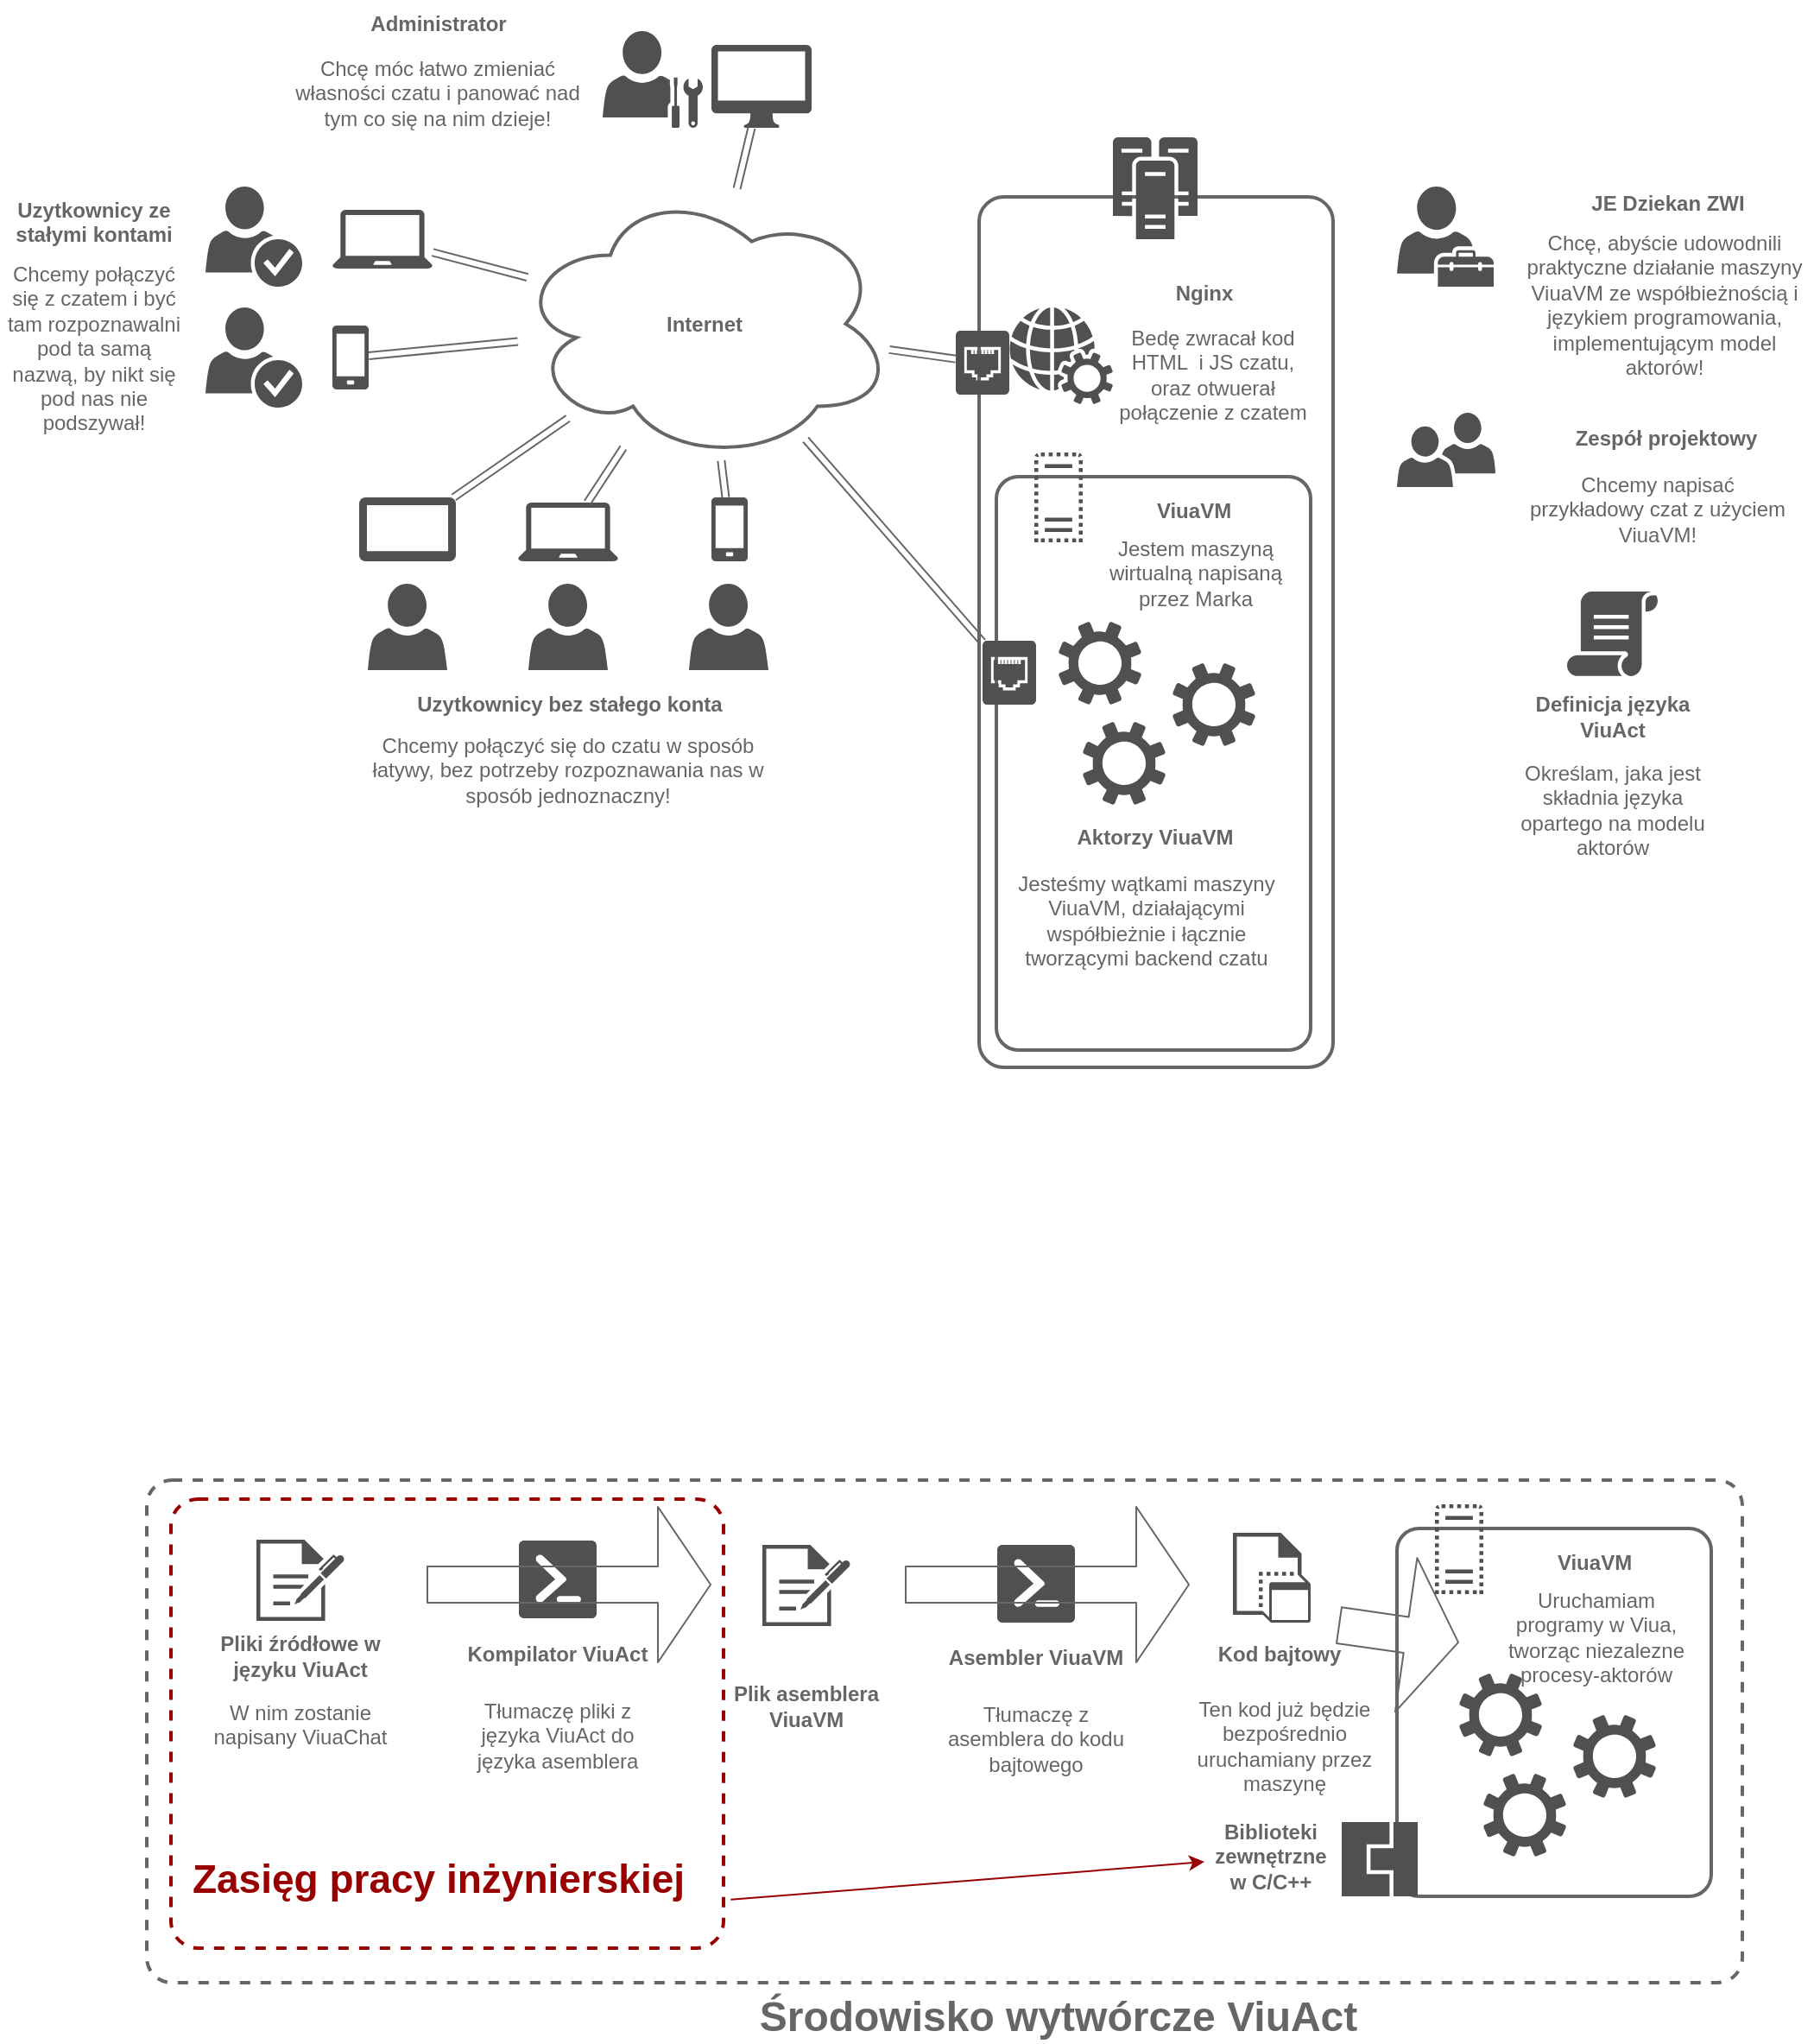 <mxfile version="10.1.2" type="device"><diagram id="2QLskTdIYCJ4zPzR9SoX" name="Page-1"><mxGraphModel dx="864" dy="518" grid="1" gridSize="10" guides="1" tooltips="1" connect="1" arrows="1" fold="1" page="1" pageScale="1" pageWidth="1169" pageHeight="827" math="0" shadow="0"><root><mxCell id="0"/><mxCell id="1" parent="0"/><mxCell id="F7X2ibyrg1-VCnGBqFjj-90" value="" style="rounded=1;whiteSpace=wrap;html=1;strokeColor=#666666;strokeWidth=2;fontColor=#666666;arcSize=5;dashed=1;" vertex="1" parent="1"><mxGeometry x="106" y="869" width="924" height="291" as="geometry"/></mxCell><mxCell id="F7X2ibyrg1-VCnGBqFjj-16" value="" style="rounded=1;whiteSpace=wrap;html=1;arcSize=7;direction=south;strokeColor=#666666;strokeWidth=2;" vertex="1" parent="1"><mxGeometry x="588" y="126" width="205" height="504" as="geometry"/></mxCell><mxCell id="F7X2ibyrg1-VCnGBqFjj-1" value="" style="shadow=0;dashed=0;html=1;strokeColor=none;fillColor=#505050;labelPosition=center;verticalLabelPosition=bottom;verticalAlign=top;outlineConnect=0;align=center;shape=mxgraph.office.users.user;" vertex="1" parent="1"><mxGeometry x="327" y="350" width="46" height="50" as="geometry"/></mxCell><mxCell id="F7X2ibyrg1-VCnGBqFjj-2" value="" style="shadow=0;dashed=0;html=1;strokeColor=none;fillColor=#505050;labelPosition=center;verticalLabelPosition=bottom;verticalAlign=top;outlineConnect=0;align=center;shape=mxgraph.office.users.user;" vertex="1" parent="1"><mxGeometry x="234" y="350" width="46" height="50" as="geometry"/></mxCell><mxCell id="F7X2ibyrg1-VCnGBqFjj-4" value="" style="shadow=0;dashed=0;html=1;strokeColor=none;fillColor=#505050;labelPosition=center;verticalLabelPosition=bottom;verticalAlign=top;outlineConnect=0;align=center;shape=mxgraph.office.users.administrator;" vertex="1" parent="1"><mxGeometry x="370" y="30" width="58" height="56" as="geometry"/></mxCell><mxCell id="F7X2ibyrg1-VCnGBqFjj-5" value="" style="shadow=0;dashed=0;html=1;strokeColor=none;fillColor=#505050;labelPosition=center;verticalLabelPosition=bottom;verticalAlign=top;outlineConnect=0;align=center;shape=mxgraph.office.users.user;" vertex="1" parent="1"><mxGeometry x="420" y="350" width="46" height="50" as="geometry"/></mxCell><mxCell id="F7X2ibyrg1-VCnGBqFjj-6" value="" style="shadow=0;dashed=0;html=1;strokeColor=none;fillColor=#505050;labelPosition=center;verticalLabelPosition=bottom;verticalAlign=top;outlineConnect=0;align=center;shape=mxgraph.office.users.credentials;" vertex="1" parent="1"><mxGeometry x="140" y="190" width="56" height="58" as="geometry"/></mxCell><mxCell id="F7X2ibyrg1-VCnGBqFjj-7" value="" style="shadow=0;dashed=0;html=1;strokeColor=none;fillColor=#505050;labelPosition=center;verticalLabelPosition=bottom;verticalAlign=top;outlineConnect=0;align=center;shape=mxgraph.office.users.credentials;" vertex="1" parent="1"><mxGeometry x="140" y="120" width="56" height="58" as="geometry"/></mxCell><mxCell id="F7X2ibyrg1-VCnGBqFjj-9" value="" style="shadow=0;dashed=0;html=1;strokeColor=none;fillColor=#505050;labelPosition=center;verticalLabelPosition=bottom;verticalAlign=top;outlineConnect=0;align=center;shape=mxgraph.office.devices.cell_phone_generic;" vertex="1" parent="1"><mxGeometry x="433" y="300" width="21" height="37" as="geometry"/></mxCell><mxCell id="F7X2ibyrg1-VCnGBqFjj-10" value="" style="shadow=0;dashed=0;html=1;strokeColor=none;fillColor=#505050;labelPosition=center;verticalLabelPosition=bottom;verticalAlign=top;outlineConnect=0;align=center;shape=mxgraph.office.devices.laptop;" vertex="1" parent="1"><mxGeometry x="321" y="303" width="58" height="34" as="geometry"/></mxCell><mxCell id="F7X2ibyrg1-VCnGBqFjj-11" value="" style="shadow=0;dashed=0;html=1;strokeColor=none;fillColor=#505050;labelPosition=center;verticalLabelPosition=bottom;verticalAlign=top;outlineConnect=0;align=center;shape=mxgraph.office.devices.tablet_android;" vertex="1" parent="1"><mxGeometry x="229" y="300" width="56" height="37" as="geometry"/></mxCell><mxCell id="F7X2ibyrg1-VCnGBqFjj-12" value="" style="shadow=0;dashed=0;html=1;strokeColor=none;fillColor=#505050;labelPosition=center;verticalLabelPosition=bottom;verticalAlign=top;outlineConnect=0;align=center;shape=mxgraph.office.devices.cell_phone_generic;" vertex="1" parent="1"><mxGeometry x="213.5" y="200.5" width="21" height="37" as="geometry"/></mxCell><mxCell id="F7X2ibyrg1-VCnGBqFjj-13" value="" style="shadow=0;dashed=0;html=1;strokeColor=none;fillColor=#505050;labelPosition=center;verticalLabelPosition=bottom;verticalAlign=top;outlineConnect=0;align=center;shape=mxgraph.office.devices.laptop;" vertex="1" parent="1"><mxGeometry x="213.5" y="133.5" width="58" height="34" as="geometry"/></mxCell><mxCell id="F7X2ibyrg1-VCnGBqFjj-14" value="" style="shadow=0;dashed=0;html=1;strokeColor=none;fillColor=#505050;labelPosition=center;verticalLabelPosition=bottom;verticalAlign=top;outlineConnect=0;align=center;shape=mxgraph.office.devices.mac_client;" vertex="1" parent="1"><mxGeometry x="433" y="38" width="58" height="48" as="geometry"/></mxCell><mxCell id="F7X2ibyrg1-VCnGBqFjj-15" value="" style="shadow=0;dashed=0;html=1;strokeColor=none;fillColor=#505050;labelPosition=center;verticalLabelPosition=bottom;verticalAlign=top;outlineConnect=0;align=center;shape=mxgraph.office.servers.cluster_server;" vertex="1" parent="1"><mxGeometry x="665.5" y="91.5" width="49" height="59" as="geometry"/></mxCell><mxCell id="F7X2ibyrg1-VCnGBqFjj-19" value="Internet" style="ellipse;shape=cloud;whiteSpace=wrap;html=1;strokeColor=#666666;strokeWidth=2;fontColor=#666666;fontStyle=1" vertex="1" parent="1"><mxGeometry x="320" y="120" width="218" height="159" as="geometry"/></mxCell><mxCell id="F7X2ibyrg1-VCnGBqFjj-20" value="" style="shape=link;html=1;jettySize=auto;orthogonalLoop=1;fontColor=#666666;strokeColor=#666666;" edge="1" parent="1" source="F7X2ibyrg1-VCnGBqFjj-12" target="F7X2ibyrg1-VCnGBqFjj-19"><mxGeometry width="50" height="50" relative="1" as="geometry"><mxPoint x="260" y="250" as="sourcePoint"/><mxPoint x="310" y="200" as="targetPoint"/></mxGeometry></mxCell><mxCell id="F7X2ibyrg1-VCnGBqFjj-21" value="" style="shape=link;html=1;jettySize=auto;orthogonalLoop=1;fontColor=#666666;strokeColor=#666666;" edge="1" parent="1" source="F7X2ibyrg1-VCnGBqFjj-11" target="F7X2ibyrg1-VCnGBqFjj-19"><mxGeometry width="50" height="50" relative="1" as="geometry"><mxPoint x="257" y="293" as="sourcePoint"/><mxPoint x="307" y="243" as="targetPoint"/></mxGeometry></mxCell><mxCell id="F7X2ibyrg1-VCnGBqFjj-22" value="" style="shape=link;html=1;jettySize=auto;orthogonalLoop=1;fontColor=#666666;strokeColor=#666666;" edge="1" parent="1" source="F7X2ibyrg1-VCnGBqFjj-10" target="F7X2ibyrg1-VCnGBqFjj-19"><mxGeometry width="50" height="50" relative="1" as="geometry"><mxPoint x="140" y="470" as="sourcePoint"/><mxPoint x="190" y="420" as="targetPoint"/></mxGeometry></mxCell><mxCell id="F7X2ibyrg1-VCnGBqFjj-23" value="" style="shape=link;html=1;jettySize=auto;orthogonalLoop=1;fontColor=#666666;strokeColor=#666666;" edge="1" parent="1" source="F7X2ibyrg1-VCnGBqFjj-9" target="F7X2ibyrg1-VCnGBqFjj-19"><mxGeometry width="50" height="50" relative="1" as="geometry"><mxPoint x="140" y="470" as="sourcePoint"/><mxPoint x="190" y="420" as="targetPoint"/></mxGeometry></mxCell><mxCell id="F7X2ibyrg1-VCnGBqFjj-24" value="" style="shape=link;html=1;jettySize=auto;orthogonalLoop=1;fontColor=#666666;strokeColor=#666666;" edge="1" parent="1" source="F7X2ibyrg1-VCnGBqFjj-13" target="F7X2ibyrg1-VCnGBqFjj-19"><mxGeometry width="50" height="50" relative="1" as="geometry"><mxPoint x="140" y="470" as="sourcePoint"/><mxPoint x="190" y="420" as="targetPoint"/></mxGeometry></mxCell><mxCell id="F7X2ibyrg1-VCnGBqFjj-25" value="" style="shape=link;html=1;jettySize=auto;orthogonalLoop=1;fontColor=#666666;strokeColor=#666666;" edge="1" parent="1" source="F7X2ibyrg1-VCnGBqFjj-14" target="F7X2ibyrg1-VCnGBqFjj-19"><mxGeometry width="50" height="50" relative="1" as="geometry"><mxPoint x="140" y="470" as="sourcePoint"/><mxPoint x="190" y="420" as="targetPoint"/></mxGeometry></mxCell><mxCell id="F7X2ibyrg1-VCnGBqFjj-27" value="&lt;b&gt;Uzytkownicy bez stałego konta&lt;/b&gt;" style="text;html=1;strokeColor=none;fillColor=none;align=center;verticalAlign=middle;whiteSpace=wrap;rounded=0;fontColor=#666666;" vertex="1" parent="1"><mxGeometry x="233" y="410" width="236" height="20" as="geometry"/></mxCell><mxCell id="F7X2ibyrg1-VCnGBqFjj-30" value="Chcemy połączyć się do czatu w sposób łatywy, bez potrzeby rozpoznawania nas w sposób jednoznaczny!" style="text;html=1;strokeColor=none;fillColor=none;align=center;verticalAlign=top;whiteSpace=wrap;rounded=0;fontColor=#666666;" vertex="1" parent="1"><mxGeometry x="232" y="430" width="236" height="30" as="geometry"/></mxCell><mxCell id="F7X2ibyrg1-VCnGBqFjj-31" value="Uzytkownicy ze stałymi kontami" style="text;html=1;strokeColor=none;fillColor=none;align=center;verticalAlign=top;whiteSpace=wrap;rounded=0;fontColor=#666666;fontStyle=1" vertex="1" parent="1"><mxGeometry x="21" y="120" width="109" height="37" as="geometry"/></mxCell><mxCell id="F7X2ibyrg1-VCnGBqFjj-32" value="Chcemy połączyć się z czatem i być tam rozpoznawalni pod ta samą nazwą, by nikt się pod nas nie podszywał!" style="text;html=1;strokeColor=none;fillColor=none;align=center;verticalAlign=top;whiteSpace=wrap;rounded=0;fontColor=#666666;fontStyle=0" vertex="1" parent="1"><mxGeometry x="21" y="157" width="109" height="140" as="geometry"/></mxCell><mxCell id="F7X2ibyrg1-VCnGBqFjj-33" value="Administrator" style="text;html=1;strokeColor=none;fillColor=none;align=center;verticalAlign=top;whiteSpace=wrap;rounded=0;fontColor=#666666;fontStyle=1" vertex="1" parent="1"><mxGeometry x="190" y="12" width="170" height="19" as="geometry"/></mxCell><mxCell id="F7X2ibyrg1-VCnGBqFjj-34" value="Chcę móc łatwo zmieniać własności czatu i panować nad tym co się na nim dzieje!" style="text;html=1;strokeColor=none;fillColor=none;align=center;verticalAlign=top;whiteSpace=wrap;rounded=0;fontColor=#666666;fontStyle=0" vertex="1" parent="1"><mxGeometry x="190" y="38" width="169" height="19" as="geometry"/></mxCell><mxCell id="F7X2ibyrg1-VCnGBqFjj-36" value="" style="shadow=0;dashed=0;html=1;strokeColor=none;fillColor=#505050;labelPosition=center;verticalLabelPosition=bottom;verticalAlign=top;outlineConnect=0;align=center;shape=mxgraph.office.users.users_two;fontColor=#666666;" vertex="1" parent="1"><mxGeometry x="830" y="251" width="57" height="43" as="geometry"/></mxCell><mxCell id="F7X2ibyrg1-VCnGBqFjj-38" value="&lt;b&gt;Zespół projektowy&lt;/b&gt;" style="text;html=1;strokeColor=none;fillColor=none;align=center;verticalAlign=middle;whiteSpace=wrap;rounded=0;fontColor=#666666;" vertex="1" parent="1"><mxGeometry x="900.5" y="256" width="170" height="20" as="geometry"/></mxCell><mxCell id="F7X2ibyrg1-VCnGBqFjj-39" value="Chcemy napisać przykładowy czat z użyciem&lt;br&gt;ViuaVM!&lt;br&gt;" style="text;html=1;strokeColor=none;fillColor=none;align=center;verticalAlign=top;whiteSpace=wrap;rounded=0;fontColor=#666666;" vertex="1" parent="1"><mxGeometry x="903.5" y="279" width="154" height="28" as="geometry"/></mxCell><mxCell id="F7X2ibyrg1-VCnGBqFjj-42" value="" style="shadow=0;dashed=0;html=1;strokeColor=none;fillColor=#505050;labelPosition=center;verticalLabelPosition=bottom;verticalAlign=top;outlineConnect=0;align=center;shape=mxgraph.office.users.tenant_admin;fontColor=#666666;" vertex="1" parent="1"><mxGeometry x="830" y="120" width="56" height="58" as="geometry"/></mxCell><mxCell id="F7X2ibyrg1-VCnGBqFjj-43" value="&lt;b&gt;JE Dziekan ZWI&lt;/b&gt;" style="text;html=1;strokeColor=none;fillColor=none;align=center;verticalAlign=middle;whiteSpace=wrap;rounded=0;fontColor=#666666;" vertex="1" parent="1"><mxGeometry x="916.5" y="120" width="140" height="20" as="geometry"/></mxCell><mxCell id="F7X2ibyrg1-VCnGBqFjj-44" value="Chcę, abyście udowodnili praktyczne działanie maszyny ViuaVM ze współbieżnością i językiem programowania, implementującym model aktorów!&lt;br&gt;" style="text;html=1;strokeColor=none;fillColor=none;align=center;verticalAlign=top;whiteSpace=wrap;rounded=0;fontColor=#666666;" vertex="1" parent="1"><mxGeometry x="900" y="138.5" width="170" height="30" as="geometry"/></mxCell><mxCell id="F7X2ibyrg1-VCnGBqFjj-45" value="" style="rounded=1;whiteSpace=wrap;html=1;arcSize=7;direction=south;strokeColor=#666666;strokeWidth=2;" vertex="1" parent="1"><mxGeometry x="598" y="288" width="182" height="332" as="geometry"/></mxCell><mxCell id="F7X2ibyrg1-VCnGBqFjj-46" value="" style="shadow=0;dashed=0;html=1;strokeColor=none;fillColor=#505050;labelPosition=center;verticalLabelPosition=bottom;verticalAlign=top;outlineConnect=0;align=center;shape=mxgraph.office.services.web_services;fontColor=#666666;" vertex="1" parent="1"><mxGeometry x="605.5" y="190" width="60" height="56" as="geometry"/></mxCell><mxCell id="F7X2ibyrg1-VCnGBqFjj-47" value="Nginx" style="text;html=1;strokeColor=none;fillColor=none;align=center;verticalAlign=top;whiteSpace=wrap;rounded=0;fontColor=#666666;fontStyle=1" vertex="1" parent="1"><mxGeometry x="666" y="168" width="105" height="19" as="geometry"/></mxCell><mxCell id="F7X2ibyrg1-VCnGBqFjj-48" value="Bedę zwracał kod HTML &amp;nbsp;i JS czatu, oraz otwuerał połączenie z czatem" style="text;html=1;strokeColor=none;fillColor=none;align=center;verticalAlign=top;whiteSpace=wrap;rounded=0;fontColor=#666666;fontStyle=0" vertex="1" parent="1"><mxGeometry x="666" y="194" width="115" height="19" as="geometry"/></mxCell><mxCell id="F7X2ibyrg1-VCnGBqFjj-49" value="" style="shadow=0;dashed=0;html=1;strokeColor=none;fillColor=#505050;labelPosition=center;verticalLabelPosition=bottom;verticalAlign=top;outlineConnect=0;align=center;shape=mxgraph.office.servers.virtual_server;fontColor=#666666;" vertex="1" parent="1"><mxGeometry x="620" y="274" width="28" height="52" as="geometry"/></mxCell><mxCell id="F7X2ibyrg1-VCnGBqFjj-50" value="ViuaVM" style="text;html=1;strokeColor=none;fillColor=none;align=center;verticalAlign=top;whiteSpace=wrap;rounded=0;fontColor=#666666;fontStyle=1" vertex="1" parent="1"><mxGeometry x="660" y="294" width="105" height="19" as="geometry"/></mxCell><mxCell id="F7X2ibyrg1-VCnGBqFjj-51" value="Jestem maszyną wirtualną napisaną przez Marka" style="text;html=1;strokeColor=none;fillColor=none;align=center;verticalAlign=top;whiteSpace=wrap;rounded=0;fontColor=#666666;fontStyle=0" vertex="1" parent="1"><mxGeometry x="656" y="315.5" width="115" height="19" as="geometry"/></mxCell><mxCell id="F7X2ibyrg1-VCnGBqFjj-52" value="" style="shadow=0;dashed=0;html=1;strokeColor=none;fillColor=#505050;labelPosition=center;verticalLabelPosition=bottom;verticalAlign=top;outlineConnect=0;align=center;shape=mxgraph.office.devices.data_jack;fontColor=#666666;" vertex="1" parent="1"><mxGeometry x="590" y="383" width="31" height="37" as="geometry"/></mxCell><mxCell id="F7X2ibyrg1-VCnGBqFjj-53" value="" style="shadow=0;dashed=0;html=1;strokeColor=none;fillColor=#505050;labelPosition=center;verticalLabelPosition=bottom;verticalAlign=top;outlineConnect=0;align=center;shape=mxgraph.office.devices.data_jack;fontColor=#666666;" vertex="1" parent="1"><mxGeometry x="574.5" y="203.5" width="31" height="37" as="geometry"/></mxCell><mxCell id="F7X2ibyrg1-VCnGBqFjj-55" value="" style="shadow=0;dashed=0;html=1;strokeColor=none;fillColor=#505050;labelPosition=center;verticalLabelPosition=bottom;verticalAlign=top;outlineConnect=0;align=center;shape=mxgraph.office.concepts.settings;fontColor=#666666;" vertex="1" parent="1"><mxGeometry x="700" y="396" width="48" height="48" as="geometry"/></mxCell><mxCell id="F7X2ibyrg1-VCnGBqFjj-56" value="" style="shadow=0;dashed=0;html=1;strokeColor=none;fillColor=#505050;labelPosition=center;verticalLabelPosition=bottom;verticalAlign=top;outlineConnect=0;align=center;shape=mxgraph.office.concepts.settings;fontColor=#666666;" vertex="1" parent="1"><mxGeometry x="634" y="372" width="48" height="48" as="geometry"/></mxCell><mxCell id="F7X2ibyrg1-VCnGBqFjj-57" value="" style="shadow=0;dashed=0;html=1;strokeColor=none;fillColor=#505050;labelPosition=center;verticalLabelPosition=bottom;verticalAlign=top;outlineConnect=0;align=center;shape=mxgraph.office.concepts.settings;fontColor=#666666;" vertex="1" parent="1"><mxGeometry x="648" y="430" width="48" height="48" as="geometry"/></mxCell><mxCell id="F7X2ibyrg1-VCnGBqFjj-58" value="&lt;b&gt;Aktorzy ViuaVM&lt;/b&gt;" style="text;html=1;strokeColor=none;fillColor=none;align=center;verticalAlign=middle;whiteSpace=wrap;rounded=0;fontColor=#666666;" vertex="1" parent="1"><mxGeometry x="605" y="487" width="170" height="20" as="geometry"/></mxCell><mxCell id="F7X2ibyrg1-VCnGBqFjj-59" value="Jesteśmy wątkami maszyny ViuaVM, działającymi współbieżnie i łącznie tworzącymi backend czatu&lt;br&gt;" style="text;html=1;strokeColor=none;fillColor=none;align=center;verticalAlign=top;whiteSpace=wrap;rounded=0;fontColor=#666666;" vertex="1" parent="1"><mxGeometry x="607.5" y="510" width="154" height="30" as="geometry"/></mxCell><mxCell id="F7X2ibyrg1-VCnGBqFjj-63" value="" style="shadow=0;dashed=0;html=1;strokeColor=none;fillColor=#505050;labelPosition=center;verticalLabelPosition=bottom;verticalAlign=top;outlineConnect=0;align=center;shape=mxgraph.office.concepts.script;fontColor=#666666;" vertex="1" parent="1"><mxGeometry x="928.5" y="354.5" width="53" height="49" as="geometry"/></mxCell><mxCell id="F7X2ibyrg1-VCnGBqFjj-64" value="&lt;b&gt;Definicja języka ViuAct&lt;/b&gt;" style="text;html=1;strokeColor=none;fillColor=none;align=center;verticalAlign=middle;whiteSpace=wrap;rounded=0;fontColor=#666666;" vertex="1" parent="1"><mxGeometry x="900" y="416.5" width="110" height="20" as="geometry"/></mxCell><mxCell id="F7X2ibyrg1-VCnGBqFjj-65" value="&lt;span&gt;Określam, jaka jest składnia języka opartego na modelu aktorów&lt;/span&gt;" style="text;html=1;strokeColor=none;fillColor=none;align=center;verticalAlign=top;whiteSpace=wrap;rounded=0;fontColor=#666666;fontStyle=0" vertex="1" parent="1"><mxGeometry x="900" y="445.5" width="110" height="20" as="geometry"/></mxCell><mxCell id="F7X2ibyrg1-VCnGBqFjj-66" value="" style="shadow=0;dashed=0;html=1;strokeColor=none;fillColor=#505050;labelPosition=center;verticalLabelPosition=bottom;verticalAlign=top;outlineConnect=0;align=center;shape=mxgraph.office.concepts.powershell;fontColor=#666666;" vertex="1" parent="1"><mxGeometry x="321.5" y="904" width="45" height="45" as="geometry"/></mxCell><mxCell id="F7X2ibyrg1-VCnGBqFjj-67" value="&lt;b&gt;Kompilator ViuAct&lt;/b&gt;" style="text;html=1;strokeColor=none;fillColor=none;align=center;verticalAlign=middle;whiteSpace=wrap;rounded=0;fontColor=#666666;" vertex="1" parent="1"><mxGeometry x="289" y="959.5" width="110" height="20" as="geometry"/></mxCell><mxCell id="F7X2ibyrg1-VCnGBqFjj-68" value="Tłumaczę pliki z języka ViuAct do języka asemblera" style="text;html=1;strokeColor=none;fillColor=none;align=center;verticalAlign=top;whiteSpace=wrap;rounded=0;fontColor=#666666;fontStyle=0" vertex="1" parent="1"><mxGeometry x="289" y="988.5" width="110" height="20" as="geometry"/></mxCell><mxCell id="F7X2ibyrg1-VCnGBqFjj-70" value="" style="shape=link;html=1;jettySize=auto;orthogonalLoop=1;fontColor=#666666;strokeColor=#666666;" edge="1" parent="1" source="F7X2ibyrg1-VCnGBqFjj-53" target="F7X2ibyrg1-VCnGBqFjj-19"><mxGeometry width="50" height="50" relative="1" as="geometry"><mxPoint x="466.268" y="96" as="sourcePoint"/><mxPoint x="457.861" y="131.199" as="targetPoint"/></mxGeometry></mxCell><mxCell id="F7X2ibyrg1-VCnGBqFjj-71" value="" style="shape=link;html=1;jettySize=auto;orthogonalLoop=1;fontColor=#666666;strokeColor=#666666;" edge="1" parent="1" source="F7X2ibyrg1-VCnGBqFjj-52" target="F7X2ibyrg1-VCnGBqFjj-19"><mxGeometry width="50" height="50" relative="1" as="geometry"><mxPoint x="584.5" y="229.738" as="sourcePoint"/><mxPoint x="546.136" y="224.14" as="targetPoint"/></mxGeometry></mxCell><mxCell id="F7X2ibyrg1-VCnGBqFjj-72" value="" style="shadow=0;dashed=0;html=1;strokeColor=none;fillColor=#505050;labelPosition=center;verticalLabelPosition=bottom;verticalAlign=top;outlineConnect=0;align=center;shape=mxgraph.office.concepts.web_part;fontColor=#666666;" vertex="1" parent="1"><mxGeometry x="735" y="899.5" width="45" height="52" as="geometry"/></mxCell><mxCell id="F7X2ibyrg1-VCnGBqFjj-73" value="" style="shadow=0;dashed=0;html=1;strokeColor=none;fillColor=#505050;labelPosition=center;verticalLabelPosition=bottom;verticalAlign=top;outlineConnect=0;align=center;shape=mxgraph.office.concepts.sign_up;fontColor=#666666;" vertex="1" parent="1"><mxGeometry x="169.5" y="903.5" width="51" height="47" as="geometry"/></mxCell><mxCell id="F7X2ibyrg1-VCnGBqFjj-74" value="&lt;b&gt;Pliki źródłowe w języku ViuAct&lt;/b&gt;" style="text;html=1;strokeColor=none;fillColor=none;align=center;verticalAlign=middle;whiteSpace=wrap;rounded=0;fontColor=#666666;" vertex="1" parent="1"><mxGeometry x="140" y="961" width="110" height="20" as="geometry"/></mxCell><mxCell id="F7X2ibyrg1-VCnGBqFjj-75" value="W nim zostanie napisany ViuaChat" style="text;html=1;strokeColor=none;fillColor=none;align=center;verticalAlign=top;whiteSpace=wrap;rounded=0;fontColor=#666666;fontStyle=0" vertex="1" parent="1"><mxGeometry x="140" y="990" width="110" height="20" as="geometry"/></mxCell><mxCell id="F7X2ibyrg1-VCnGBqFjj-77" value="" style="shadow=0;dashed=0;html=1;strokeColor=none;fillColor=#505050;labelPosition=center;verticalLabelPosition=bottom;verticalAlign=top;outlineConnect=0;align=center;shape=mxgraph.office.concepts.sign_up;fontColor=#666666;" vertex="1" parent="1"><mxGeometry x="462.5" y="906.5" width="51" height="47" as="geometry"/></mxCell><mxCell id="F7X2ibyrg1-VCnGBqFjj-79" value="&lt;b&gt;Plik asemblera ViuaVM&lt;/b&gt;" style="text;html=1;strokeColor=none;fillColor=none;align=center;verticalAlign=middle;whiteSpace=wrap;rounded=0;fontColor=#666666;" vertex="1" parent="1"><mxGeometry x="433" y="990" width="110" height="20" as="geometry"/></mxCell><mxCell id="F7X2ibyrg1-VCnGBqFjj-84" value="" style="shadow=0;dashed=0;html=1;strokeColor=none;fillColor=#505050;labelPosition=center;verticalLabelPosition=bottom;verticalAlign=top;outlineConnect=0;align=center;shape=mxgraph.office.concepts.powershell;fontColor=#666666;" vertex="1" parent="1"><mxGeometry x="598.5" y="906.5" width="45" height="45" as="geometry"/></mxCell><mxCell id="F7X2ibyrg1-VCnGBqFjj-85" value="&lt;b&gt;Asembler ViuaVM&lt;/b&gt;" style="text;html=1;strokeColor=none;fillColor=none;align=center;verticalAlign=middle;whiteSpace=wrap;rounded=0;fontColor=#666666;" vertex="1" parent="1"><mxGeometry x="566" y="962" width="110" height="20" as="geometry"/></mxCell><mxCell id="F7X2ibyrg1-VCnGBqFjj-86" value="Tłumaczę z asemblera do kodu bajtowego" style="text;html=1;strokeColor=none;fillColor=none;align=center;verticalAlign=top;whiteSpace=wrap;rounded=0;fontColor=#666666;fontStyle=0" vertex="1" parent="1"><mxGeometry x="566" y="991" width="110" height="20" as="geometry"/></mxCell><mxCell id="F7X2ibyrg1-VCnGBqFjj-87" value="&lt;b&gt;Kod bajtowy&lt;/b&gt;" style="text;html=1;strokeColor=none;fillColor=none;align=center;verticalAlign=middle;whiteSpace=wrap;rounded=0;fontColor=#666666;" vertex="1" parent="1"><mxGeometry x="706.5" y="959.5" width="110" height="20" as="geometry"/></mxCell><mxCell id="F7X2ibyrg1-VCnGBqFjj-89" value="Ten kod już będzie bezpośrednio uruchamiany przez maszynę" style="text;html=1;strokeColor=none;fillColor=none;align=center;verticalAlign=top;whiteSpace=wrap;rounded=0;fontColor=#666666;fontStyle=0" vertex="1" parent="1"><mxGeometry x="710" y="987.5" width="110" height="20" as="geometry"/></mxCell><mxCell id="F7X2ibyrg1-VCnGBqFjj-91" value="" style="shape=flexArrow;endArrow=classic;html=1;strokeColor=#666666;fontColor=#666666;endWidth=68;endSize=9.83;width=21;" edge="1" parent="1"><mxGeometry width="50" height="50" relative="1" as="geometry"><mxPoint x="268" y="929.5" as="sourcePoint"/><mxPoint x="433" y="929.5" as="targetPoint"/></mxGeometry></mxCell><mxCell id="F7X2ibyrg1-VCnGBqFjj-92" value="" style="shape=flexArrow;endArrow=classic;html=1;strokeColor=#666666;fontColor=#666666;endWidth=68;endSize=9.83;width=21;" edge="1" parent="1"><mxGeometry width="50" height="50" relative="1" as="geometry"><mxPoint x="545" y="929.5" as="sourcePoint"/><mxPoint x="710" y="929.5" as="targetPoint"/></mxGeometry></mxCell><mxCell id="F7X2ibyrg1-VCnGBqFjj-100" value="" style="rounded=1;whiteSpace=wrap;html=1;arcSize=7;direction=south;strokeColor=#666666;strokeWidth=2;" vertex="1" parent="1"><mxGeometry x="830" y="897" width="182" height="213" as="geometry"/></mxCell><mxCell id="F7X2ibyrg1-VCnGBqFjj-101" value="" style="shadow=0;dashed=0;html=1;strokeColor=none;fillColor=#505050;labelPosition=center;verticalLabelPosition=bottom;verticalAlign=top;outlineConnect=0;align=center;shape=mxgraph.office.servers.virtual_server;fontColor=#666666;" vertex="1" parent="1"><mxGeometry x="852" y="883" width="28" height="52" as="geometry"/></mxCell><mxCell id="F7X2ibyrg1-VCnGBqFjj-102" value="ViuaVM" style="text;html=1;strokeColor=none;fillColor=none;align=center;verticalAlign=top;whiteSpace=wrap;rounded=0;fontColor=#666666;fontStyle=1" vertex="1" parent="1"><mxGeometry x="892" y="903" width="105" height="19" as="geometry"/></mxCell><mxCell id="F7X2ibyrg1-VCnGBqFjj-103" value="Uruchamiam programy w Viua, tworząc niezalezne procesy-aktorów" style="text;html=1;strokeColor=none;fillColor=none;align=center;verticalAlign=top;whiteSpace=wrap;rounded=0;fontColor=#666666;fontStyle=0" vertex="1" parent="1"><mxGeometry x="888" y="924.5" width="115" height="19" as="geometry"/></mxCell><mxCell id="F7X2ibyrg1-VCnGBqFjj-104" value="" style="shadow=0;dashed=0;html=1;strokeColor=none;fillColor=#505050;labelPosition=center;verticalLabelPosition=bottom;verticalAlign=top;outlineConnect=0;align=center;shape=mxgraph.office.concepts.settings;fontColor=#666666;" vertex="1" parent="1"><mxGeometry x="932" y="1005" width="48" height="48" as="geometry"/></mxCell><mxCell id="F7X2ibyrg1-VCnGBqFjj-105" value="" style="shadow=0;dashed=0;html=1;strokeColor=none;fillColor=#505050;labelPosition=center;verticalLabelPosition=bottom;verticalAlign=top;outlineConnect=0;align=center;shape=mxgraph.office.concepts.settings;fontColor=#666666;" vertex="1" parent="1"><mxGeometry x="866" y="981" width="48" height="48" as="geometry"/></mxCell><mxCell id="F7X2ibyrg1-VCnGBqFjj-106" value="" style="shadow=0;dashed=0;html=1;strokeColor=none;fillColor=#505050;labelPosition=center;verticalLabelPosition=bottom;verticalAlign=top;outlineConnect=0;align=center;shape=mxgraph.office.concepts.settings;fontColor=#666666;" vertex="1" parent="1"><mxGeometry x="880" y="1039" width="48" height="48" as="geometry"/></mxCell><mxCell id="F7X2ibyrg1-VCnGBqFjj-107" value="" style="shape=flexArrow;endArrow=classic;html=1;strokeColor=#666666;fontColor=#666666;endWidth=68;endSize=9.83;width=21;" edge="1" parent="1"><mxGeometry width="50" height="50" relative="1" as="geometry"><mxPoint x="796" y="953" as="sourcePoint"/><mxPoint x="866" y="963" as="targetPoint"/></mxGeometry></mxCell><mxCell id="F7X2ibyrg1-VCnGBqFjj-108" value="&lt;b&gt;&lt;font style=&quot;font-size: 24px&quot;&gt;Środowisko wytwórcze ViuAct&lt;/font&gt;&lt;/b&gt;" style="text;html=1;strokeColor=none;fillColor=none;align=center;verticalAlign=middle;whiteSpace=wrap;rounded=0;dashed=1;fontColor=#666666;" vertex="1" parent="1"><mxGeometry x="389" y="1170" width="490" height="20" as="geometry"/></mxCell><mxCell id="F7X2ibyrg1-VCnGBqFjj-109" value="" style="rounded=1;whiteSpace=wrap;html=1;dashed=1;strokeColor=#990000;strokeWidth=2;fontColor=#666666;fillColor=none;arcSize=6;" vertex="1" parent="1"><mxGeometry x="120" y="880" width="320" height="260" as="geometry"/></mxCell><mxCell id="F7X2ibyrg1-VCnGBqFjj-110" value="&lt;b&gt;&lt;font style=&quot;font-size: 23px&quot;&gt;Zasięg pracy inżynierskiej&lt;/font&gt;&lt;/b&gt;" style="text;html=1;strokeColor=none;fillColor=none;align=center;verticalAlign=middle;whiteSpace=wrap;rounded=0;dashed=1;fontColor=#990000;" vertex="1" parent="1"><mxGeometry x="130" y="1090" width="290" height="20" as="geometry"/></mxCell><mxCell id="F7X2ibyrg1-VCnGBqFjj-111" value="" style="shadow=0;dashed=0;html=1;strokeColor=none;fillColor=#505050;labelPosition=center;verticalLabelPosition=bottom;verticalAlign=top;outlineConnect=0;align=center;shape=mxgraph.office.concepts.integration;fontColor=#990000;" vertex="1" parent="1"><mxGeometry x="798" y="1067" width="44" height="43" as="geometry"/></mxCell><mxCell id="F7X2ibyrg1-VCnGBqFjj-112" value="&lt;b&gt;Biblioteki zewnętrzne w C/C++&lt;/b&gt;" style="text;html=1;strokeColor=none;fillColor=none;align=center;verticalAlign=middle;whiteSpace=wrap;rounded=0;fontColor=#666666;" vertex="1" parent="1"><mxGeometry x="718.5" y="1077" width="76" height="20" as="geometry"/></mxCell><mxCell id="F7X2ibyrg1-VCnGBqFjj-113" value="" style="endArrow=classic;html=1;strokeColor=#990000;fontColor=#990000;exitX=1.013;exitY=0.892;exitDx=0;exitDy=0;exitPerimeter=0;jumpSize=10;" edge="1" parent="1" source="F7X2ibyrg1-VCnGBqFjj-109" target="F7X2ibyrg1-VCnGBqFjj-112"><mxGeometry width="50" height="50" relative="1" as="geometry"><mxPoint x="390" y="1260" as="sourcePoint"/><mxPoint x="440" y="1210" as="targetPoint"/></mxGeometry></mxCell></root></mxGraphModel></diagram></mxfile>